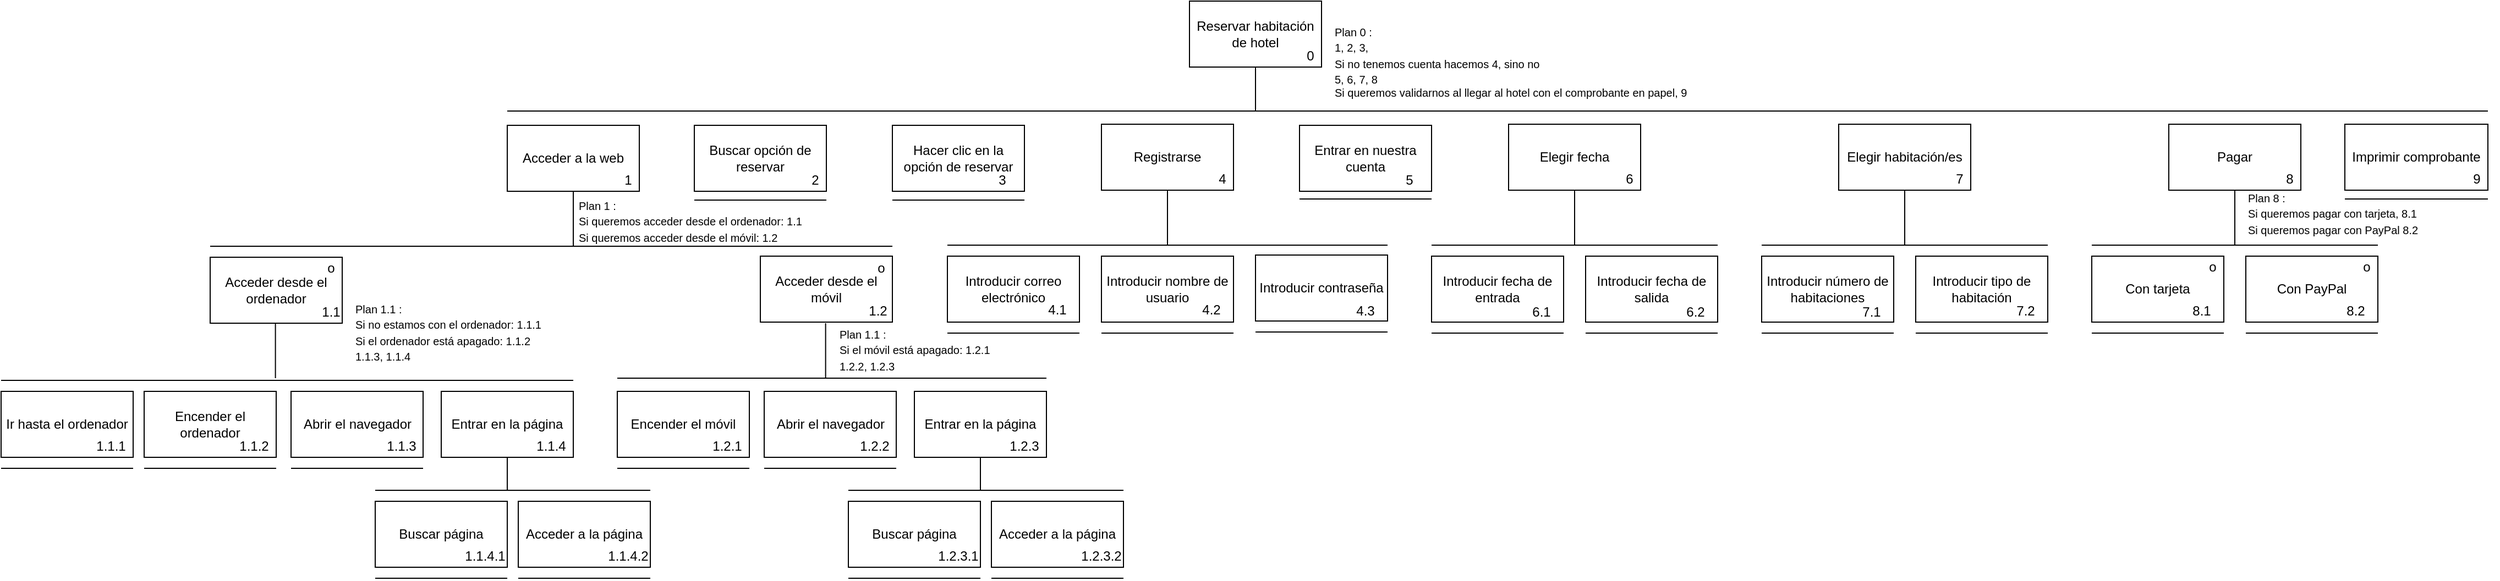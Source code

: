 <mxfile version="12.9.3" type="github">
  <diagram id="vgMpB3oz3y_oeOcNTijl" name="Page-1">
    <mxGraphModel dx="2328" dy="783" grid="1" gridSize="10" guides="1" tooltips="1" connect="1" arrows="1" fold="1" page="1" pageScale="1" pageWidth="827" pageHeight="1169" math="0" shadow="0">
      <root>
        <mxCell id="0" />
        <mxCell id="1" parent="0" />
        <mxCell id="CEYnPQlG16EadwTZ8Rgl-3" style="edgeStyle=orthogonalEdgeStyle;rounded=0;orthogonalLoop=1;jettySize=auto;html=1;endArrow=none;endFill=0;" edge="1" parent="1" source="CEYnPQlG16EadwTZ8Rgl-1">
          <mxGeometry relative="1" as="geometry">
            <mxPoint x="400" y="170" as="targetPoint" />
          </mxGeometry>
        </mxCell>
        <mxCell id="CEYnPQlG16EadwTZ8Rgl-1" value="Reservar habitación de hotel" style="rounded=0;whiteSpace=wrap;html=1;" vertex="1" parent="1">
          <mxGeometry x="340" y="70" width="120" height="60" as="geometry" />
        </mxCell>
        <mxCell id="CEYnPQlG16EadwTZ8Rgl-6" value="" style="endArrow=none;html=1;" edge="1" parent="1">
          <mxGeometry width="50" height="50" relative="1" as="geometry">
            <mxPoint x="-280" y="170" as="sourcePoint" />
            <mxPoint x="1520" y="170" as="targetPoint" />
          </mxGeometry>
        </mxCell>
        <mxCell id="CEYnPQlG16EadwTZ8Rgl-7" value="0" style="text;html=1;strokeColor=none;fillColor=none;align=center;verticalAlign=middle;whiteSpace=wrap;rounded=0;" vertex="1" parent="1">
          <mxGeometry x="430" y="110" width="40" height="20" as="geometry" />
        </mxCell>
        <mxCell id="CEYnPQlG16EadwTZ8Rgl-11" style="edgeStyle=none;orthogonalLoop=1;jettySize=auto;html=1;endArrow=none;" edge="1" parent="1" source="CEYnPQlG16EadwTZ8Rgl-8">
          <mxGeometry relative="1" as="geometry">
            <mxPoint x="-220" y="293" as="targetPoint" />
          </mxGeometry>
        </mxCell>
        <mxCell id="CEYnPQlG16EadwTZ8Rgl-8" value="Acceder a la web" style="rounded=0;whiteSpace=wrap;html=1;" vertex="1" parent="1">
          <mxGeometry x="-280" y="183" width="120" height="60" as="geometry" />
        </mxCell>
        <mxCell id="CEYnPQlG16EadwTZ8Rgl-9" value="1" style="text;html=1;strokeColor=none;fillColor=none;align=center;verticalAlign=middle;whiteSpace=wrap;rounded=0;" vertex="1" parent="1">
          <mxGeometry x="-190" y="223" width="40" height="20" as="geometry" />
        </mxCell>
        <mxCell id="CEYnPQlG16EadwTZ8Rgl-12" value="Acceder desde el ordenador" style="rounded=0;whiteSpace=wrap;html=1;" vertex="1" parent="1">
          <mxGeometry x="-550" y="303" width="120" height="60" as="geometry" />
        </mxCell>
        <mxCell id="CEYnPQlG16EadwTZ8Rgl-13" value="Acceder desde el móvil" style="rounded=0;whiteSpace=wrap;html=1;" vertex="1" parent="1">
          <mxGeometry x="-50" y="302" width="120" height="60" as="geometry" />
        </mxCell>
        <mxCell id="CEYnPQlG16EadwTZ8Rgl-14" value="" style="endArrow=none;html=1;" edge="1" parent="1">
          <mxGeometry width="50" height="50" relative="1" as="geometry">
            <mxPoint x="-550" y="293" as="sourcePoint" />
            <mxPoint x="70" y="293" as="targetPoint" />
          </mxGeometry>
        </mxCell>
        <mxCell id="CEYnPQlG16EadwTZ8Rgl-17" value="Ir hasta el ordenador" style="rounded=0;whiteSpace=wrap;html=1;" vertex="1" parent="1">
          <mxGeometry x="-740" y="425" width="120" height="60" as="geometry" />
        </mxCell>
        <mxCell id="CEYnPQlG16EadwTZ8Rgl-18" value="" style="endArrow=none;html=1;" edge="1" parent="1">
          <mxGeometry width="50" height="50" relative="1" as="geometry">
            <mxPoint x="-740" y="415" as="sourcePoint" />
            <mxPoint x="-220" y="415" as="targetPoint" />
          </mxGeometry>
        </mxCell>
        <mxCell id="CEYnPQlG16EadwTZ8Rgl-19" value="Encender el ordenador" style="rounded=0;whiteSpace=wrap;html=1;" vertex="1" parent="1">
          <mxGeometry x="-610" y="425" width="120" height="60" as="geometry" />
        </mxCell>
        <mxCell id="CEYnPQlG16EadwTZ8Rgl-20" value="Abrir el navegador" style="rounded=0;whiteSpace=wrap;html=1;" vertex="1" parent="1">
          <mxGeometry x="-476.5" y="425" width="120" height="60" as="geometry" />
        </mxCell>
        <mxCell id="CEYnPQlG16EadwTZ8Rgl-21" value="Entrar en la página" style="rounded=0;whiteSpace=wrap;html=1;" vertex="1" parent="1">
          <mxGeometry x="-340" y="425" width="120" height="60" as="geometry" />
        </mxCell>
        <mxCell id="CEYnPQlG16EadwTZ8Rgl-25" style="edgeStyle=none;orthogonalLoop=1;jettySize=auto;html=1;endArrow=none;exitX=0.5;exitY=1;exitDx=0;exitDy=0;" edge="1" parent="1" source="CEYnPQlG16EadwTZ8Rgl-21">
          <mxGeometry relative="1" as="geometry">
            <mxPoint x="-280" y="515" as="targetPoint" />
            <mxPoint x="-470" y="395" as="sourcePoint" />
          </mxGeometry>
        </mxCell>
        <mxCell id="CEYnPQlG16EadwTZ8Rgl-26" value="" style="endArrow=none;html=1;" edge="1" parent="1">
          <mxGeometry width="50" height="50" relative="1" as="geometry">
            <mxPoint x="-400" y="515" as="sourcePoint" />
            <mxPoint x="-150" y="515" as="targetPoint" />
          </mxGeometry>
        </mxCell>
        <mxCell id="CEYnPQlG16EadwTZ8Rgl-27" value="Buscar página" style="rounded=0;whiteSpace=wrap;html=1;" vertex="1" parent="1">
          <mxGeometry x="-400" y="525" width="120" height="60" as="geometry" />
        </mxCell>
        <mxCell id="CEYnPQlG16EadwTZ8Rgl-28" value="Acceder a la página" style="rounded=0;whiteSpace=wrap;html=1;" vertex="1" parent="1">
          <mxGeometry x="-270" y="525" width="120" height="60" as="geometry" />
        </mxCell>
        <mxCell id="CEYnPQlG16EadwTZ8Rgl-35" value="" style="endArrow=none;html=1;" edge="1" parent="1">
          <mxGeometry width="50" height="50" relative="1" as="geometry">
            <mxPoint x="-740" y="495" as="sourcePoint" />
            <mxPoint x="-620" y="495" as="targetPoint" />
          </mxGeometry>
        </mxCell>
        <mxCell id="CEYnPQlG16EadwTZ8Rgl-36" value="" style="endArrow=none;html=1;" edge="1" parent="1">
          <mxGeometry width="50" height="50" relative="1" as="geometry">
            <mxPoint x="-610" y="495" as="sourcePoint" />
            <mxPoint x="-490" y="495" as="targetPoint" />
          </mxGeometry>
        </mxCell>
        <mxCell id="CEYnPQlG16EadwTZ8Rgl-37" value="" style="endArrow=none;html=1;" edge="1" parent="1">
          <mxGeometry width="50" height="50" relative="1" as="geometry">
            <mxPoint x="-476.5" y="495" as="sourcePoint" />
            <mxPoint x="-356.5" y="495" as="targetPoint" />
          </mxGeometry>
        </mxCell>
        <mxCell id="CEYnPQlG16EadwTZ8Rgl-38" value="" style="endArrow=none;html=1;" edge="1" parent="1">
          <mxGeometry width="50" height="50" relative="1" as="geometry">
            <mxPoint x="-400" y="595" as="sourcePoint" />
            <mxPoint x="-280" y="595" as="targetPoint" />
          </mxGeometry>
        </mxCell>
        <mxCell id="CEYnPQlG16EadwTZ8Rgl-41" value="Encender el móvil" style="rounded=0;whiteSpace=wrap;html=1;" vertex="1" parent="1">
          <mxGeometry x="-180" y="425" width="120" height="60" as="geometry" />
        </mxCell>
        <mxCell id="CEYnPQlG16EadwTZ8Rgl-42" value="Abrir el navegador" style="rounded=0;whiteSpace=wrap;html=1;" vertex="1" parent="1">
          <mxGeometry x="-46.5" y="425" width="120" height="60" as="geometry" />
        </mxCell>
        <mxCell id="CEYnPQlG16EadwTZ8Rgl-43" value="Entrar en la página" style="rounded=0;whiteSpace=wrap;html=1;" vertex="1" parent="1">
          <mxGeometry x="90" y="425" width="120" height="60" as="geometry" />
        </mxCell>
        <mxCell id="CEYnPQlG16EadwTZ8Rgl-44" style="edgeStyle=none;orthogonalLoop=1;jettySize=auto;html=1;endArrow=none;exitX=0.5;exitY=1;exitDx=0;exitDy=0;" edge="1" parent="1" source="CEYnPQlG16EadwTZ8Rgl-43">
          <mxGeometry relative="1" as="geometry">
            <mxPoint x="150" y="515" as="targetPoint" />
            <mxPoint x="-40" y="395" as="sourcePoint" />
          </mxGeometry>
        </mxCell>
        <mxCell id="CEYnPQlG16EadwTZ8Rgl-45" value="" style="endArrow=none;html=1;" edge="1" parent="1">
          <mxGeometry width="50" height="50" relative="1" as="geometry">
            <mxPoint x="30" y="515" as="sourcePoint" />
            <mxPoint x="280" y="515" as="targetPoint" />
          </mxGeometry>
        </mxCell>
        <mxCell id="CEYnPQlG16EadwTZ8Rgl-54" value="" style="endArrow=none;html=1;" edge="1" parent="1">
          <mxGeometry width="50" height="50" relative="1" as="geometry">
            <mxPoint x="-180" y="495" as="sourcePoint" />
            <mxPoint x="-60" y="495" as="targetPoint" />
          </mxGeometry>
        </mxCell>
        <mxCell id="CEYnPQlG16EadwTZ8Rgl-55" value="" style="endArrow=none;html=1;" edge="1" parent="1">
          <mxGeometry width="50" height="50" relative="1" as="geometry">
            <mxPoint x="-46.5" y="495" as="sourcePoint" />
            <mxPoint x="73.5" y="495" as="targetPoint" />
          </mxGeometry>
        </mxCell>
        <mxCell id="CEYnPQlG16EadwTZ8Rgl-59" value="" style="endArrow=none;html=1;" edge="1" parent="1">
          <mxGeometry width="50" height="50" relative="1" as="geometry">
            <mxPoint x="-180" y="413" as="sourcePoint" />
            <mxPoint x="210" y="413" as="targetPoint" />
          </mxGeometry>
        </mxCell>
        <mxCell id="CEYnPQlG16EadwTZ8Rgl-61" value="o" style="text;html=1;strokeColor=none;fillColor=none;align=center;verticalAlign=middle;whiteSpace=wrap;rounded=0;" vertex="1" parent="1">
          <mxGeometry x="-460" y="303" width="40" height="20" as="geometry" />
        </mxCell>
        <mxCell id="CEYnPQlG16EadwTZ8Rgl-62" value="o" style="text;html=1;strokeColor=none;fillColor=none;align=center;verticalAlign=middle;whiteSpace=wrap;rounded=0;" vertex="1" parent="1">
          <mxGeometry x="40" y="303" width="40" height="20" as="geometry" />
        </mxCell>
        <mxCell id="CEYnPQlG16EadwTZ8Rgl-64" value="1.1" style="text;html=1;strokeColor=none;fillColor=none;align=center;verticalAlign=middle;whiteSpace=wrap;rounded=0;" vertex="1" parent="1">
          <mxGeometry x="-460" y="343" width="40" height="20" as="geometry" />
        </mxCell>
        <mxCell id="CEYnPQlG16EadwTZ8Rgl-65" value="1.2" style="text;html=1;strokeColor=none;fillColor=none;align=center;verticalAlign=middle;whiteSpace=wrap;rounded=0;" vertex="1" parent="1">
          <mxGeometry x="37" y="342" width="40" height="20" as="geometry" />
        </mxCell>
        <mxCell id="CEYnPQlG16EadwTZ8Rgl-66" value="1.1.1" style="text;html=1;strokeColor=none;fillColor=none;align=center;verticalAlign=middle;whiteSpace=wrap;rounded=0;" vertex="1" parent="1">
          <mxGeometry x="-660" y="465" width="40" height="20" as="geometry" />
        </mxCell>
        <mxCell id="CEYnPQlG16EadwTZ8Rgl-67" value="1.1.2&lt;span style=&quot;color: rgba(0 , 0 , 0 , 0) ; font-family: monospace ; font-size: 0px ; white-space: nowrap&quot;&gt;%3CmxGraphModel%3E%3Croot%3E%3CmxCell%20id%3D%220%22%2F%3E%3CmxCell%20id%3D%221%22%20parent%3D%220%22%2F%3E%3CmxCell%20id%3D%222%22%20value%3D%221.1%22%20style%3D%22text%3Bhtml%3D1%3BstrokeColor%3Dnone%3BfillColor%3Dnone%3Balign%3Dcenter%3BverticalAlign%3Dmiddle%3BwhiteSpace%3Dwrap%3Brounded%3D0%3B%22%20vertex%3D%221%22%20parent%3D%221%22%3E%3CmxGeometry%20x%3D%22-190%22%20y%3D%22340%22%20width%3D%2240%22%20height%3D%2220%22%20as%3D%22geometry%22%2F%3E%3C%2FmxCell%3E%3C%2Froot%3E%3C%2FmxGraphModel%3E&lt;/span&gt;" style="text;html=1;strokeColor=none;fillColor=none;align=center;verticalAlign=middle;whiteSpace=wrap;rounded=0;" vertex="1" parent="1">
          <mxGeometry x="-530" y="465" width="40" height="20" as="geometry" />
        </mxCell>
        <mxCell id="CEYnPQlG16EadwTZ8Rgl-68" value="1.1.3&lt;span style=&quot;color: rgba(0 , 0 , 0 , 0) ; font-family: monospace ; font-size: 0px ; white-space: nowrap&quot;&gt;%3CmxGraphModel%3E%3Croot%3E%3CmxCell%20id%3D%220%22%2F%3E%3CmxCell%20id%3D%221%22%20parent%3D%220%22%2F%3E%3CmxCell%20id%3D%222%22%20value%3D%221.1%22%20style%3D%22text%3Bhtml%3D1%3BstrokeColor%3Dnone%3BfillColor%3Dnone%3Balign%3Dcenter%3BverticalAlign%3Dmiddle%3BwhiteSpace%3Dwrap%3Brounded%3D0%3B%22%20vertex%3D%221%22%20parent%3D%221%22%3E%3CmxGeometry%20x%3D%22-190%22%20y%3D%22340%22%20width%3D%2240%22%20height%3D%2220%22%20as%3D%22geometry%22%2F%3E%3C%2FmxCell%3E%3C%2Froot%3E%3C%2FmxGraphModel%33&lt;/span&gt;" style="text;html=1;strokeColor=none;fillColor=none;align=center;verticalAlign=middle;whiteSpace=wrap;rounded=0;" vertex="1" parent="1">
          <mxGeometry x="-396.5" y="465" width="40" height="20" as="geometry" />
        </mxCell>
        <mxCell id="CEYnPQlG16EadwTZ8Rgl-69" value="1.1.4&lt;span style=&quot;color: rgba(0 , 0 , 0 , 0) ; font-family: monospace ; font-size: 0px ; white-space: nowrap&quot;&gt;%3CmxGraphModel%3E%3Croot%3E%3CmxCell%20id%3D%220%22%2F%3E%3CmxCell%20id%3D%221%22%20parent%3D%220%22%2F%3E%3CmxCell%20id%3D%222%22%20value%3D%221.1%22%20style%3D%22text%3Bhtml%3D1%3BstrokeColor%3Dnone%3BfillColor%3Dnone%3Balign%3Dcenter%3BverticalAlign%3Dmiddle%3BwhiteSpace%3Dwrap%3Brounded%3D0%3B%22%20vertex%3D%221%22%20parent%3D%221%22%3E%3CmxGeometry%20x%3D%22-190%22%20y%3D%22340%22%20width%3D%2240%22%20height%3D%2220%22%20as%3D%22geometry%22%2F%3E%3C%2FmxCell%3E%3C%2Froot%3E%3C%2FmxGraphModel%33&lt;/span&gt;" style="text;html=1;strokeColor=none;fillColor=none;align=center;verticalAlign=middle;whiteSpace=wrap;rounded=0;" vertex="1" parent="1">
          <mxGeometry x="-260" y="465" width="40" height="20" as="geometry" />
        </mxCell>
        <mxCell id="CEYnPQlG16EadwTZ8Rgl-70" value="1.2.1" style="text;html=1;strokeColor=none;fillColor=none;align=center;verticalAlign=middle;whiteSpace=wrap;rounded=0;" vertex="1" parent="1">
          <mxGeometry x="-100" y="465" width="40" height="20" as="geometry" />
        </mxCell>
        <mxCell id="CEYnPQlG16EadwTZ8Rgl-71" value="1.2.2&lt;span style=&quot;color: rgba(0 , 0 , 0 , 0) ; font-family: monospace ; font-size: 0px ; white-space: nowrap&quot;&gt;%3CmxGraphModel%3E%3Croot%3E%3CmxCell%20id%3D%220%22%2F%3E%3CmxCell%20id%3D%221%22%20parent%3D%220%22%2F%3E%3CmxCell%20id%3D%222%22%20value%3D%221.1%22%20style%3D%22text%3Bhtml%3D1%3BstrokeColor%3Dnone%3BfillColor%3Dnone%3Balign%3Dcenter%3BverticalAlign%3Dmiddle%3BwhiteSpace%3Dwrap%3Brounded%3D0%3B%22%20vertex%3D%221%22%20parent%3D%221%22%3E%3CmxGeometry%20x%3D%22-190%22%20y%3D%22340%22%20width%3D%2240%22%20height%3D%2220%22%20as%3D%22geometry%22%2F%3E%3C%2FmxCell%3E%3C%2Froot%3E%3C%2FmxGraphModel%3E&lt;/span&gt;" style="text;html=1;strokeColor=none;fillColor=none;align=center;verticalAlign=middle;whiteSpace=wrap;rounded=0;" vertex="1" parent="1">
          <mxGeometry x="33.5" y="465" width="40" height="20" as="geometry" />
        </mxCell>
        <mxCell id="CEYnPQlG16EadwTZ8Rgl-72" value="1.2.3&lt;span style=&quot;color: rgba(0 , 0 , 0 , 0) ; font-family: monospace ; font-size: 0px ; white-space: nowrap&quot;&gt;%3CmxGraphModel%3E%3Croot%3E%3CmxCell%20id%3D%220%22%2F%3E%3CmxCell%20id%3D%221%22%20parent%3D%220%22%2F%3E%3CmxCell%20id%3D%222%22%20value%3D%221.1%22%20style%3D%22text%3Bhtml%3D1%3BstrokeColor%3Dnone%3BfillColor%3Dnone%3Balign%3Dcenter%3BverticalAlign%3Dmiddle%3BwhiteSpace%3Dwrap%3Brounded%3D0%3B%22%20vertex%3D%221%22%20parent%3D%221%22%3E%3CmxGeometry%20x%3D%22-190%22%20y%3D%22340%22%20width%3D%2240%22%20height%3D%2220%22%20as%3D%22geometry%22%2F%3E%3C%2FmxCell%3E%3C%2Froot%3E%3C%2FmxGraphModel%33&lt;/span&gt;" style="text;html=1;strokeColor=none;fillColor=none;align=center;verticalAlign=middle;whiteSpace=wrap;rounded=0;" vertex="1" parent="1">
          <mxGeometry x="170" y="465" width="40" height="20" as="geometry" />
        </mxCell>
        <mxCell id="CEYnPQlG16EadwTZ8Rgl-74" value="1.1.4.1&lt;span style=&quot;color: rgba(0 , 0 , 0 , 0) ; font-family: monospace ; font-size: 0px ; white-space: nowrap&quot;&gt;%3CmxGraphModel%3E%3Croot%3E%3CmxCell%20id%3D%220%22%2F%3E%3CmxCell%20id%3D%221%22%20parent%3D%220%22%2F%3E%3CmxCell%20id%3D%222%22%20value%3D%221.1%22%20style%3D%22text%3Bhtml%3D1%3BstrokeColor%3Dnone%3BfillColor%3Dnone%3Balign%3Dcenter%3BverticalAlign%3Dmiddle%3BwhiteSpace%3Dwrap%3Brounded%3D0%3B%22%20vertex%3D%221%22%20parent%3D%221%22%3E%3CmxGeometry%20x%3D%22-190%22%20y%3D%22340%22%20width%3D%2240%22%20height%3D%2220%22%20as%3D%22geometry%22%2F%3E%3C%2FmxCell%3E%3C%2Froot%3E%3C%2FmxGraphModel%33&lt;/span&gt;" style="text;html=1;strokeColor=none;fillColor=none;align=center;verticalAlign=middle;whiteSpace=wrap;rounded=0;" vertex="1" parent="1">
          <mxGeometry x="-320" y="565" width="40" height="20" as="geometry" />
        </mxCell>
        <mxCell id="CEYnPQlG16EadwTZ8Rgl-75" value="1.1.4.2&lt;span style=&quot;color: rgba(0 , 0 , 0 , 0) ; font-family: monospace ; font-size: 0px ; white-space: nowrap&quot;&gt;%3CmxGraphModel%3E%3Croot%3E%3CmxCell%20id%3D%220%22%2F%3E%3CmxCell%20id%3D%221%22%20parent%3D%220%22%2F%3E%3CmxCell%20id%3D%222%22%20value%3D%221.1%22%20style%3D%22text%3Bhtml%3D1%3BstrokeColor%3Dnone%3BfillColor%3Dnone%3Balign%3Dcenter%3BverticalAlign%3Dmiddle%3BwhiteSpace%3Dwrap%3Brounded%3D0%3B%22%20vertex%3D%221%22%20parent%3D%221%22%3E%3CmxGeometry%20x%3D%22-190%22%20y%3D%22340%22%20width%3D%2240%22%20height%3D%2220%22%20as%3D%22geometry%22%2F%3E%3C%2FmxCell%3E%3C%2Froot%3E%3C%2FmxGraphModel%33&lt;/span&gt;" style="text;html=1;strokeColor=none;fillColor=none;align=center;verticalAlign=middle;whiteSpace=wrap;rounded=0;" vertex="1" parent="1">
          <mxGeometry x="-190" y="565" width="40" height="20" as="geometry" />
        </mxCell>
        <mxCell id="CEYnPQlG16EadwTZ8Rgl-82" value="Buscar opción de reservar" style="rounded=0;whiteSpace=wrap;html=1;" vertex="1" parent="1">
          <mxGeometry x="-110" y="183" width="120" height="60" as="geometry" />
        </mxCell>
        <mxCell id="CEYnPQlG16EadwTZ8Rgl-83" value="Hacer clic en la opción de reservar&lt;span style=&quot;color: rgba(0 , 0 , 0 , 0) ; font-family: monospace ; font-size: 0px ; white-space: nowrap&quot;&gt;%3CmxGraphModel%3E%3Croot%3E%3CmxCell%20id%3D%220%22%2F%3E%3CmxCell%20id%3D%221%22%20parent%3D%220%22%2F%3E%3CmxCell%20id%3D%222%22%20value%3D%22Buscar%20opci%C3%B3n%20de%20reservar%22%20style%3D%22rounded%3D0%3BwhiteSpace%3Dwrap%3Bhtml%3D1%3B%22%20vertex%3D%221%22%20parent%3D%221%22%3E%3CmxGeometry%20x%3D%22130%22%20y%3D%22180%22%20width%3D%22120%22%20height%3D%2260%22%20as%3D%22geometry%22%2F%3E%3C%2FmxCell%3E%3C%2Froot%3E%3C%2FmxGraphModel%3E&lt;/span&gt;" style="rounded=0;whiteSpace=wrap;html=1;" vertex="1" parent="1">
          <mxGeometry x="70" y="183" width="120" height="60" as="geometry" />
        </mxCell>
        <mxCell id="CEYnPQlG16EadwTZ8Rgl-86" style="edgeStyle=none;orthogonalLoop=1;jettySize=auto;html=1;endArrow=none;" edge="1" parent="1" source="CEYnPQlG16EadwTZ8Rgl-84">
          <mxGeometry relative="1" as="geometry">
            <mxPoint x="690" y="292" as="targetPoint" />
          </mxGeometry>
        </mxCell>
        <mxCell id="CEYnPQlG16EadwTZ8Rgl-84" value="Elegir fecha" style="rounded=0;whiteSpace=wrap;html=1;" vertex="1" parent="1">
          <mxGeometry x="630" y="182" width="120" height="60" as="geometry" />
        </mxCell>
        <mxCell id="CEYnPQlG16EadwTZ8Rgl-87" value="" style="endArrow=none;html=1;" edge="1" parent="1">
          <mxGeometry width="50" height="50" relative="1" as="geometry">
            <mxPoint x="560" y="292" as="sourcePoint" />
            <mxPoint x="820" y="292" as="targetPoint" />
          </mxGeometry>
        </mxCell>
        <mxCell id="CEYnPQlG16EadwTZ8Rgl-88" value="Introducir fecha de entrada" style="rounded=0;whiteSpace=wrap;html=1;" vertex="1" parent="1">
          <mxGeometry x="560" y="302" width="120" height="60" as="geometry" />
        </mxCell>
        <mxCell id="CEYnPQlG16EadwTZ8Rgl-89" value="Introducir fecha de salida" style="rounded=0;whiteSpace=wrap;html=1;" vertex="1" parent="1">
          <mxGeometry x="700" y="302" width="120" height="60" as="geometry" />
        </mxCell>
        <mxCell id="CEYnPQlG16EadwTZ8Rgl-90" value="" style="endArrow=none;html=1;" edge="1" parent="1">
          <mxGeometry width="50" height="50" relative="1" as="geometry">
            <mxPoint x="560" y="372" as="sourcePoint" />
            <mxPoint x="680" y="372" as="targetPoint" />
          </mxGeometry>
        </mxCell>
        <mxCell id="CEYnPQlG16EadwTZ8Rgl-91" value="" style="endArrow=none;html=1;" edge="1" parent="1">
          <mxGeometry width="50" height="50" relative="1" as="geometry">
            <mxPoint x="700" y="372" as="sourcePoint" />
            <mxPoint x="820" y="372" as="targetPoint" />
          </mxGeometry>
        </mxCell>
        <mxCell id="CEYnPQlG16EadwTZ8Rgl-92" style="edgeStyle=none;orthogonalLoop=1;jettySize=auto;html=1;endArrow=none;" edge="1" parent="1" source="CEYnPQlG16EadwTZ8Rgl-93">
          <mxGeometry relative="1" as="geometry">
            <mxPoint x="990" y="292" as="targetPoint" />
          </mxGeometry>
        </mxCell>
        <mxCell id="CEYnPQlG16EadwTZ8Rgl-93" value="Elegir habitación/es" style="rounded=0;whiteSpace=wrap;html=1;" vertex="1" parent="1">
          <mxGeometry x="930" y="182" width="120" height="60" as="geometry" />
        </mxCell>
        <mxCell id="CEYnPQlG16EadwTZ8Rgl-94" value="" style="endArrow=none;html=1;" edge="1" parent="1">
          <mxGeometry width="50" height="50" relative="1" as="geometry">
            <mxPoint x="860" y="292" as="sourcePoint" />
            <mxPoint x="1120" y="292" as="targetPoint" />
          </mxGeometry>
        </mxCell>
        <mxCell id="CEYnPQlG16EadwTZ8Rgl-95" value="Introducir número de habitaciones" style="rounded=0;whiteSpace=wrap;html=1;" vertex="1" parent="1">
          <mxGeometry x="860" y="302" width="120" height="60" as="geometry" />
        </mxCell>
        <mxCell id="CEYnPQlG16EadwTZ8Rgl-96" value="Introducir tipo de habitación" style="rounded=0;whiteSpace=wrap;html=1;" vertex="1" parent="1">
          <mxGeometry x="1000" y="302" width="120" height="60" as="geometry" />
        </mxCell>
        <mxCell id="CEYnPQlG16EadwTZ8Rgl-97" value="" style="endArrow=none;html=1;" edge="1" parent="1">
          <mxGeometry width="50" height="50" relative="1" as="geometry">
            <mxPoint x="860" y="372" as="sourcePoint" />
            <mxPoint x="980" y="372" as="targetPoint" />
          </mxGeometry>
        </mxCell>
        <mxCell id="CEYnPQlG16EadwTZ8Rgl-98" value="" style="endArrow=none;html=1;" edge="1" parent="1">
          <mxGeometry width="50" height="50" relative="1" as="geometry">
            <mxPoint x="1000" y="372" as="sourcePoint" />
            <mxPoint x="1120" y="372" as="targetPoint" />
          </mxGeometry>
        </mxCell>
        <mxCell id="CEYnPQlG16EadwTZ8Rgl-99" value="" style="endArrow=none;html=1;" edge="1" parent="1">
          <mxGeometry width="50" height="50" relative="1" as="geometry">
            <mxPoint x="-270" y="595" as="sourcePoint" />
            <mxPoint x="-150" y="595" as="targetPoint" />
          </mxGeometry>
        </mxCell>
        <mxCell id="CEYnPQlG16EadwTZ8Rgl-100" value="Buscar página" style="rounded=0;whiteSpace=wrap;html=1;" vertex="1" parent="1">
          <mxGeometry x="30" y="525" width="120" height="60" as="geometry" />
        </mxCell>
        <mxCell id="CEYnPQlG16EadwTZ8Rgl-101" value="Acceder a la página" style="rounded=0;whiteSpace=wrap;html=1;" vertex="1" parent="1">
          <mxGeometry x="160" y="525" width="120" height="60" as="geometry" />
        </mxCell>
        <mxCell id="CEYnPQlG16EadwTZ8Rgl-102" value="" style="endArrow=none;html=1;" edge="1" parent="1">
          <mxGeometry width="50" height="50" relative="1" as="geometry">
            <mxPoint x="30" y="595" as="sourcePoint" />
            <mxPoint x="150" y="595" as="targetPoint" />
          </mxGeometry>
        </mxCell>
        <mxCell id="CEYnPQlG16EadwTZ8Rgl-103" value="1.2.3.1&lt;span style=&quot;color: rgba(0 , 0 , 0 , 0) ; font-family: monospace ; font-size: 0px ; white-space: nowrap&quot;&gt;%3CmxGraphModel%3E%3Croot%3E%3CmxCell%20id%3D%220%22%2F%3E%3CmxCell%20id%3D%221%22%20parent%3D%220%22%2F%3E%3CmxCell%20id%3D%222%22%20value%3D%221.1%22%20style%3D%22text%3Bhtml%3D1%3BstrokeColor%3Dnone%3BfillColor%3Dnone%3Balign%3Dcenter%3BverticalAlign%3Dmiddle%3BwhiteSpace%3Dwrap%3Brounded%3D0%3B%22%20vertex%3D%221%22%20parent%3D%221%22%3E%3CmxGeometry%20x%3D%22-190%22%20y%3D%22340%22%20width%3D%2240%22%20height%3D%2220%22%20as%3D%22geometry%22%2F%3E%3C%2FmxCell%3E%3C%2Froot%3E%3C%2FmxGraphModel%33&lt;/span&gt;" style="text;html=1;strokeColor=none;fillColor=none;align=center;verticalAlign=middle;whiteSpace=wrap;rounded=0;" vertex="1" parent="1">
          <mxGeometry x="110" y="565" width="40" height="20" as="geometry" />
        </mxCell>
        <mxCell id="CEYnPQlG16EadwTZ8Rgl-104" value="1.2.3.2&lt;span style=&quot;color: rgba(0 , 0 , 0 , 0) ; font-family: monospace ; font-size: 0px ; white-space: nowrap&quot;&gt;%3CmxGraphModel%3E%3Croot%3E%3CmxCell%20id%3D%220%22%2F%3E%3CmxCell%20id%3D%221%22%20parent%3D%220%22%2F%3E%3CmxCell%20id%3D%222%22%20value%3D%221.1%22%20style%3D%22text%3Bhtml%3D1%3BstrokeColor%3Dnone%3BfillColor%3Dnone%3Balign%3Dcenter%3BverticalAlign%3Dmiddle%3BwhiteSpace%3Dwrap%3Brounded%3D0%3B%22%20vertex%3D%221%22%20parent%3D%221%22%3E%3CmxGeometry%20x%3D%22-190%22%20y%3D%22340%22%20width%3D%2240%22%20height%3D%2220%22%20as%3D%22geometry%22%2F%3E%3C%2FmxCell%3E%3C%2Froot%3E%3C%2FmxGraphModel%33&lt;/span&gt;" style="text;html=1;strokeColor=none;fillColor=none;align=center;verticalAlign=middle;whiteSpace=wrap;rounded=0;" vertex="1" parent="1">
          <mxGeometry x="240" y="565" width="40" height="20" as="geometry" />
        </mxCell>
        <mxCell id="CEYnPQlG16EadwTZ8Rgl-105" value="" style="endArrow=none;html=1;" edge="1" parent="1">
          <mxGeometry width="50" height="50" relative="1" as="geometry">
            <mxPoint x="160" y="595" as="sourcePoint" />
            <mxPoint x="280.0" y="595" as="targetPoint" />
          </mxGeometry>
        </mxCell>
        <mxCell id="CEYnPQlG16EadwTZ8Rgl-106" style="edgeStyle=none;orthogonalLoop=1;jettySize=auto;html=1;endArrow=none;" edge="1" parent="1" source="CEYnPQlG16EadwTZ8Rgl-107">
          <mxGeometry relative="1" as="geometry">
            <mxPoint x="1290" y="292" as="targetPoint" />
          </mxGeometry>
        </mxCell>
        <mxCell id="CEYnPQlG16EadwTZ8Rgl-107" value="Pagar" style="rounded=0;whiteSpace=wrap;html=1;" vertex="1" parent="1">
          <mxGeometry x="1230" y="182" width="120" height="60" as="geometry" />
        </mxCell>
        <mxCell id="CEYnPQlG16EadwTZ8Rgl-108" value="" style="endArrow=none;html=1;" edge="1" parent="1">
          <mxGeometry width="50" height="50" relative="1" as="geometry">
            <mxPoint x="1160" y="292" as="sourcePoint" />
            <mxPoint x="1420" y="292" as="targetPoint" />
          </mxGeometry>
        </mxCell>
        <mxCell id="CEYnPQlG16EadwTZ8Rgl-109" value="Con tarjeta" style="rounded=0;whiteSpace=wrap;html=1;" vertex="1" parent="1">
          <mxGeometry x="1160" y="302" width="120" height="60" as="geometry" />
        </mxCell>
        <mxCell id="CEYnPQlG16EadwTZ8Rgl-110" value="Con PayPal" style="rounded=0;whiteSpace=wrap;html=1;" vertex="1" parent="1">
          <mxGeometry x="1300" y="302" width="120" height="60" as="geometry" />
        </mxCell>
        <mxCell id="CEYnPQlG16EadwTZ8Rgl-111" value="" style="endArrow=none;html=1;" edge="1" parent="1">
          <mxGeometry width="50" height="50" relative="1" as="geometry">
            <mxPoint x="1160" y="372" as="sourcePoint" />
            <mxPoint x="1280" y="372" as="targetPoint" />
          </mxGeometry>
        </mxCell>
        <mxCell id="CEYnPQlG16EadwTZ8Rgl-112" value="" style="endArrow=none;html=1;" edge="1" parent="1">
          <mxGeometry width="50" height="50" relative="1" as="geometry">
            <mxPoint x="1300" y="372" as="sourcePoint" />
            <mxPoint x="1420" y="372" as="targetPoint" />
          </mxGeometry>
        </mxCell>
        <mxCell id="CEYnPQlG16EadwTZ8Rgl-113" value="o" style="text;html=1;strokeColor=none;fillColor=none;align=center;verticalAlign=middle;whiteSpace=wrap;rounded=0;" vertex="1" parent="1">
          <mxGeometry x="1250" y="302" width="40" height="20" as="geometry" />
        </mxCell>
        <mxCell id="CEYnPQlG16EadwTZ8Rgl-114" value="o" style="text;html=1;strokeColor=none;fillColor=none;align=center;verticalAlign=middle;whiteSpace=wrap;rounded=0;" vertex="1" parent="1">
          <mxGeometry x="1390" y="302" width="40" height="20" as="geometry" />
        </mxCell>
        <mxCell id="CEYnPQlG16EadwTZ8Rgl-115" value="Imprimir comprobante" style="rounded=0;whiteSpace=wrap;html=1;" vertex="1" parent="1">
          <mxGeometry x="1390" y="182" width="130" height="60" as="geometry" />
        </mxCell>
        <mxCell id="CEYnPQlG16EadwTZ8Rgl-116" value="2" style="text;html=1;strokeColor=none;fillColor=none;align=center;verticalAlign=middle;whiteSpace=wrap;rounded=0;" vertex="1" parent="1">
          <mxGeometry x="-20" y="223" width="40" height="20" as="geometry" />
        </mxCell>
        <mxCell id="CEYnPQlG16EadwTZ8Rgl-118" value="3&lt;span style=&quot;color: rgba(0 , 0 , 0 , 0) ; font-family: monospace ; font-size: 0px ; white-space: nowrap&quot;&gt;%3CmxGraphModel%3E%3Croot%3E%3CmxCell%20id%3D%220%22%2F%3E%3CmxCell%20id%3D%221%22%20parent%3D%220%22%2F%3E%3CmxCell%20id%3D%222%22%20value%3D%222%22%20style%3D%22text%3Bhtml%3D1%3BstrokeColor%3Dnone%3BfillColor%3Dnone%3Balign%3Dcenter%3BverticalAlign%3Dmiddle%3BwhiteSpace%3Dwrap%3Brounded%3D0%3B%22%20vertex%3D%221%22%20parent%3D%221%22%3E%3CmxGeometry%20x%3D%22180%22%20y%3D%22222%22%20width%3D%2240%22%20height%3D%2220%22%20as%3D%22geometry%22%2F%3E%3C%2FmxCell%3E%3C%2Froot%3E%3C%2FmxGraphModel%3E&lt;/span&gt;" style="text;html=1;strokeColor=none;fillColor=none;align=center;verticalAlign=middle;whiteSpace=wrap;rounded=0;" vertex="1" parent="1">
          <mxGeometry x="150" y="223" width="40" height="20" as="geometry" />
        </mxCell>
        <mxCell id="CEYnPQlG16EadwTZ8Rgl-129" value="" style="endArrow=none;html=1;" edge="1" parent="1">
          <mxGeometry width="50" height="50" relative="1" as="geometry">
            <mxPoint x="-110" y="251" as="sourcePoint" />
            <mxPoint x="10" y="251" as="targetPoint" />
          </mxGeometry>
        </mxCell>
        <mxCell id="CEYnPQlG16EadwTZ8Rgl-130" value="" style="endArrow=none;html=1;" edge="1" parent="1">
          <mxGeometry width="50" height="50" relative="1" as="geometry">
            <mxPoint x="70" y="251" as="sourcePoint" />
            <mxPoint x="190" y="251" as="targetPoint" />
          </mxGeometry>
        </mxCell>
        <mxCell id="CEYnPQlG16EadwTZ8Rgl-131" value="" style="endArrow=none;html=1;" edge="1" parent="1">
          <mxGeometry width="50" height="50" relative="1" as="geometry">
            <mxPoint x="1390" y="250" as="sourcePoint" />
            <mxPoint x="1520.0" y="250" as="targetPoint" />
          </mxGeometry>
        </mxCell>
        <mxCell id="CEYnPQlG16EadwTZ8Rgl-136" style="edgeStyle=none;orthogonalLoop=1;jettySize=auto;html=1;endArrow=none;" edge="1" parent="1" source="CEYnPQlG16EadwTZ8Rgl-137">
          <mxGeometry relative="1" as="geometry">
            <mxPoint x="320" y="292" as="targetPoint" />
          </mxGeometry>
        </mxCell>
        <mxCell id="CEYnPQlG16EadwTZ8Rgl-137" value="Registrarse" style="rounded=0;whiteSpace=wrap;html=1;" vertex="1" parent="1">
          <mxGeometry x="260" y="182" width="120" height="60" as="geometry" />
        </mxCell>
        <mxCell id="CEYnPQlG16EadwTZ8Rgl-138" value="" style="endArrow=none;html=1;" edge="1" parent="1">
          <mxGeometry width="50" height="50" relative="1" as="geometry">
            <mxPoint x="120" y="292" as="sourcePoint" />
            <mxPoint x="520" y="292" as="targetPoint" />
          </mxGeometry>
        </mxCell>
        <mxCell id="CEYnPQlG16EadwTZ8Rgl-139" value="Introducir correo electrónico" style="rounded=0;whiteSpace=wrap;html=1;" vertex="1" parent="1">
          <mxGeometry x="120" y="302" width="120" height="60" as="geometry" />
        </mxCell>
        <mxCell id="CEYnPQlG16EadwTZ8Rgl-140" value="Introducir nombre de usuario" style="rounded=0;whiteSpace=wrap;html=1;" vertex="1" parent="1">
          <mxGeometry x="260" y="302" width="120" height="60" as="geometry" />
        </mxCell>
        <mxCell id="CEYnPQlG16EadwTZ8Rgl-141" value="" style="endArrow=none;html=1;" edge="1" parent="1">
          <mxGeometry width="50" height="50" relative="1" as="geometry">
            <mxPoint x="120" y="372" as="sourcePoint" />
            <mxPoint x="240" y="372" as="targetPoint" />
          </mxGeometry>
        </mxCell>
        <mxCell id="CEYnPQlG16EadwTZ8Rgl-142" value="" style="endArrow=none;html=1;" edge="1" parent="1">
          <mxGeometry width="50" height="50" relative="1" as="geometry">
            <mxPoint x="260" y="372" as="sourcePoint" />
            <mxPoint x="380" y="372" as="targetPoint" />
          </mxGeometry>
        </mxCell>
        <mxCell id="CEYnPQlG16EadwTZ8Rgl-144" value="Introducir contraseña" style="rounded=0;whiteSpace=wrap;html=1;" vertex="1" parent="1">
          <mxGeometry x="400" y="301" width="120" height="60" as="geometry" />
        </mxCell>
        <mxCell id="CEYnPQlG16EadwTZ8Rgl-145" value="" style="endArrow=none;html=1;" edge="1" parent="1">
          <mxGeometry width="50" height="50" relative="1" as="geometry">
            <mxPoint x="400" y="371" as="sourcePoint" />
            <mxPoint x="520" y="371" as="targetPoint" />
          </mxGeometry>
        </mxCell>
        <mxCell id="CEYnPQlG16EadwTZ8Rgl-146" value="4" style="text;html=1;strokeColor=none;fillColor=none;align=center;verticalAlign=middle;whiteSpace=wrap;rounded=0;" vertex="1" parent="1">
          <mxGeometry x="350" y="222" width="40" height="20" as="geometry" />
        </mxCell>
        <mxCell id="CEYnPQlG16EadwTZ8Rgl-147" value="6" style="text;html=1;strokeColor=none;fillColor=none;align=center;verticalAlign=middle;whiteSpace=wrap;rounded=0;" vertex="1" parent="1">
          <mxGeometry x="720" y="222" width="40" height="20" as="geometry" />
        </mxCell>
        <mxCell id="CEYnPQlG16EadwTZ8Rgl-148" value="7" style="text;html=1;strokeColor=none;fillColor=none;align=center;verticalAlign=middle;whiteSpace=wrap;rounded=0;" vertex="1" parent="1">
          <mxGeometry x="1020" y="222" width="40" height="20" as="geometry" />
        </mxCell>
        <mxCell id="CEYnPQlG16EadwTZ8Rgl-149" value="8" style="text;html=1;strokeColor=none;fillColor=none;align=center;verticalAlign=middle;whiteSpace=wrap;rounded=0;" vertex="1" parent="1">
          <mxGeometry x="1320" y="222" width="40" height="20" as="geometry" />
        </mxCell>
        <mxCell id="CEYnPQlG16EadwTZ8Rgl-150" value="9" style="text;html=1;strokeColor=none;fillColor=none;align=center;verticalAlign=middle;whiteSpace=wrap;rounded=0;" vertex="1" parent="1">
          <mxGeometry x="1490" y="222" width="40" height="20" as="geometry" />
        </mxCell>
        <mxCell id="CEYnPQlG16EadwTZ8Rgl-151" value="4.1" style="text;html=1;strokeColor=none;fillColor=none;align=center;verticalAlign=middle;whiteSpace=wrap;rounded=0;" vertex="1" parent="1">
          <mxGeometry x="200" y="341" width="40" height="20" as="geometry" />
        </mxCell>
        <mxCell id="CEYnPQlG16EadwTZ8Rgl-152" value="4.2" style="text;html=1;strokeColor=none;fillColor=none;align=center;verticalAlign=middle;whiteSpace=wrap;rounded=0;" vertex="1" parent="1">
          <mxGeometry x="340" y="341" width="40" height="20" as="geometry" />
        </mxCell>
        <mxCell id="CEYnPQlG16EadwTZ8Rgl-153" value="4.3" style="text;html=1;strokeColor=none;fillColor=none;align=center;verticalAlign=middle;whiteSpace=wrap;rounded=0;" vertex="1" parent="1">
          <mxGeometry x="480" y="342" width="40" height="20" as="geometry" />
        </mxCell>
        <mxCell id="CEYnPQlG16EadwTZ8Rgl-154" value="6.1" style="text;html=1;strokeColor=none;fillColor=none;align=center;verticalAlign=middle;whiteSpace=wrap;rounded=0;" vertex="1" parent="1">
          <mxGeometry x="640" y="343" width="40" height="20" as="geometry" />
        </mxCell>
        <mxCell id="CEYnPQlG16EadwTZ8Rgl-155" value="6.2" style="text;html=1;strokeColor=none;fillColor=none;align=center;verticalAlign=middle;whiteSpace=wrap;rounded=0;" vertex="1" parent="1">
          <mxGeometry x="780" y="343" width="40" height="20" as="geometry" />
        </mxCell>
        <mxCell id="CEYnPQlG16EadwTZ8Rgl-156" value="7.1" style="text;html=1;strokeColor=none;fillColor=none;align=center;verticalAlign=middle;whiteSpace=wrap;rounded=0;" vertex="1" parent="1">
          <mxGeometry x="940" y="343" width="40" height="20" as="geometry" />
        </mxCell>
        <mxCell id="CEYnPQlG16EadwTZ8Rgl-157" value="7.2" style="text;html=1;strokeColor=none;fillColor=none;align=center;verticalAlign=middle;whiteSpace=wrap;rounded=0;" vertex="1" parent="1">
          <mxGeometry x="1080" y="342" width="40" height="20" as="geometry" />
        </mxCell>
        <mxCell id="CEYnPQlG16EadwTZ8Rgl-158" value="8.1" style="text;html=1;strokeColor=none;fillColor=none;align=center;verticalAlign=middle;whiteSpace=wrap;rounded=0;" vertex="1" parent="1">
          <mxGeometry x="1240" y="342" width="40" height="20" as="geometry" />
        </mxCell>
        <mxCell id="CEYnPQlG16EadwTZ8Rgl-159" value="8.2" style="text;html=1;strokeColor=none;fillColor=none;align=center;verticalAlign=middle;whiteSpace=wrap;rounded=0;" vertex="1" parent="1">
          <mxGeometry x="1380" y="342" width="40" height="20" as="geometry" />
        </mxCell>
        <mxCell id="CEYnPQlG16EadwTZ8Rgl-161" value="&lt;font style=&quot;font-size: 10px&quot;&gt;Plan 0 :&lt;br&gt;1, 2, 3,&lt;br&gt;Si no tenemos cuenta hacemos 4, sino no&lt;br&gt;5, 6, 7, 8&lt;br&gt;&lt;/font&gt;&lt;div style=&quot;font-size: 10px&quot;&gt;&lt;font style=&quot;font-size: 10px&quot;&gt;Si queremos validarnos al llegar al hotel con el comprobante en papel, 9&lt;/font&gt;&lt;/div&gt;" style="text;html=1;strokeColor=none;fillColor=none;align=left;verticalAlign=middle;whiteSpace=wrap;rounded=0;" vertex="1" parent="1">
          <mxGeometry x="470" y="90" width="340" height="70" as="geometry" />
        </mxCell>
        <mxCell id="CEYnPQlG16EadwTZ8Rgl-162" value="Entrar en nuestra cuenta" style="rounded=0;whiteSpace=wrap;html=1;" vertex="1" parent="1">
          <mxGeometry x="440" y="183" width="120" height="60" as="geometry" />
        </mxCell>
        <mxCell id="CEYnPQlG16EadwTZ8Rgl-163" value="5" style="text;html=1;strokeColor=none;fillColor=none;align=center;verticalAlign=middle;whiteSpace=wrap;rounded=0;" vertex="1" parent="1">
          <mxGeometry x="520" y="223" width="40" height="20" as="geometry" />
        </mxCell>
        <mxCell id="CEYnPQlG16EadwTZ8Rgl-164" value="" style="endArrow=none;html=1;" edge="1" parent="1">
          <mxGeometry width="50" height="50" relative="1" as="geometry">
            <mxPoint x="440" y="250" as="sourcePoint" />
            <mxPoint x="560" y="250" as="targetPoint" />
          </mxGeometry>
        </mxCell>
        <mxCell id="CEYnPQlG16EadwTZ8Rgl-167" value="&lt;font style=&quot;font-size: 10px&quot;&gt;Plan 8 :&lt;br&gt;Si queremos pagar con tarjeta, 8.1&lt;br&gt;Si queremos pagar con PayPal 8.2&lt;br&gt;&lt;/font&gt;" style="text;html=1;strokeColor=none;fillColor=none;align=left;verticalAlign=middle;whiteSpace=wrap;rounded=0;" vertex="1" parent="1">
          <mxGeometry x="1300" y="243" width="171" height="40" as="geometry" />
        </mxCell>
        <mxCell id="CEYnPQlG16EadwTZ8Rgl-168" value="&lt;font style=&quot;font-size: 10px&quot;&gt;Plan 1 :&lt;br&gt;Si queremos acceder desde el ordenador: 1.1&lt;br&gt;Si queremos acceder desde el móvil: 1.2&lt;br&gt;&lt;/font&gt;" style="text;html=1;strokeColor=none;fillColor=none;align=left;verticalAlign=middle;whiteSpace=wrap;rounded=0;" vertex="1" parent="1">
          <mxGeometry x="-217.5" y="250" width="227.5" height="40" as="geometry" />
        </mxCell>
        <mxCell id="CEYnPQlG16EadwTZ8Rgl-169" value="&lt;font style=&quot;font-size: 10px&quot;&gt;Plan 1.1 :&lt;br&gt;Si no estamos con el ordenador: 1.1.1&lt;br&gt;Si el ordenador está apagado: 1.1.2&lt;br&gt;1.1.3, 1.1.4&lt;br&gt;&lt;/font&gt;" style="text;html=1;strokeColor=none;fillColor=none;align=left;verticalAlign=middle;whiteSpace=wrap;rounded=0;" vertex="1" parent="1">
          <mxGeometry x="-420" y="341" width="180" height="60" as="geometry" />
        </mxCell>
        <mxCell id="CEYnPQlG16EadwTZ8Rgl-170" value="&lt;font style=&quot;font-size: 10px&quot;&gt;Plan 1.1 :&lt;br&gt;Si el móvil está apagado: 1.2.1&lt;br&gt;1.2.2, 1.2.3&lt;br&gt;&lt;/font&gt;" style="text;html=1;strokeColor=none;fillColor=none;align=left;verticalAlign=middle;whiteSpace=wrap;rounded=0;" vertex="1" parent="1">
          <mxGeometry x="20" y="360" width="180" height="53" as="geometry" />
        </mxCell>
        <mxCell id="CEYnPQlG16EadwTZ8Rgl-172" style="edgeStyle=none;orthogonalLoop=1;jettySize=auto;html=1;endArrow=none;" edge="1" parent="1">
          <mxGeometry relative="1" as="geometry">
            <mxPoint x="9.31" y="413" as="targetPoint" />
            <mxPoint x="9.31" y="363" as="sourcePoint" />
          </mxGeometry>
        </mxCell>
        <mxCell id="CEYnPQlG16EadwTZ8Rgl-173" style="edgeStyle=none;orthogonalLoop=1;jettySize=auto;html=1;endArrow=none;" edge="1" parent="1">
          <mxGeometry relative="1" as="geometry">
            <mxPoint x="-490.69" y="413" as="targetPoint" />
            <mxPoint x="-490.69" y="363" as="sourcePoint" />
          </mxGeometry>
        </mxCell>
      </root>
    </mxGraphModel>
  </diagram>
</mxfile>
